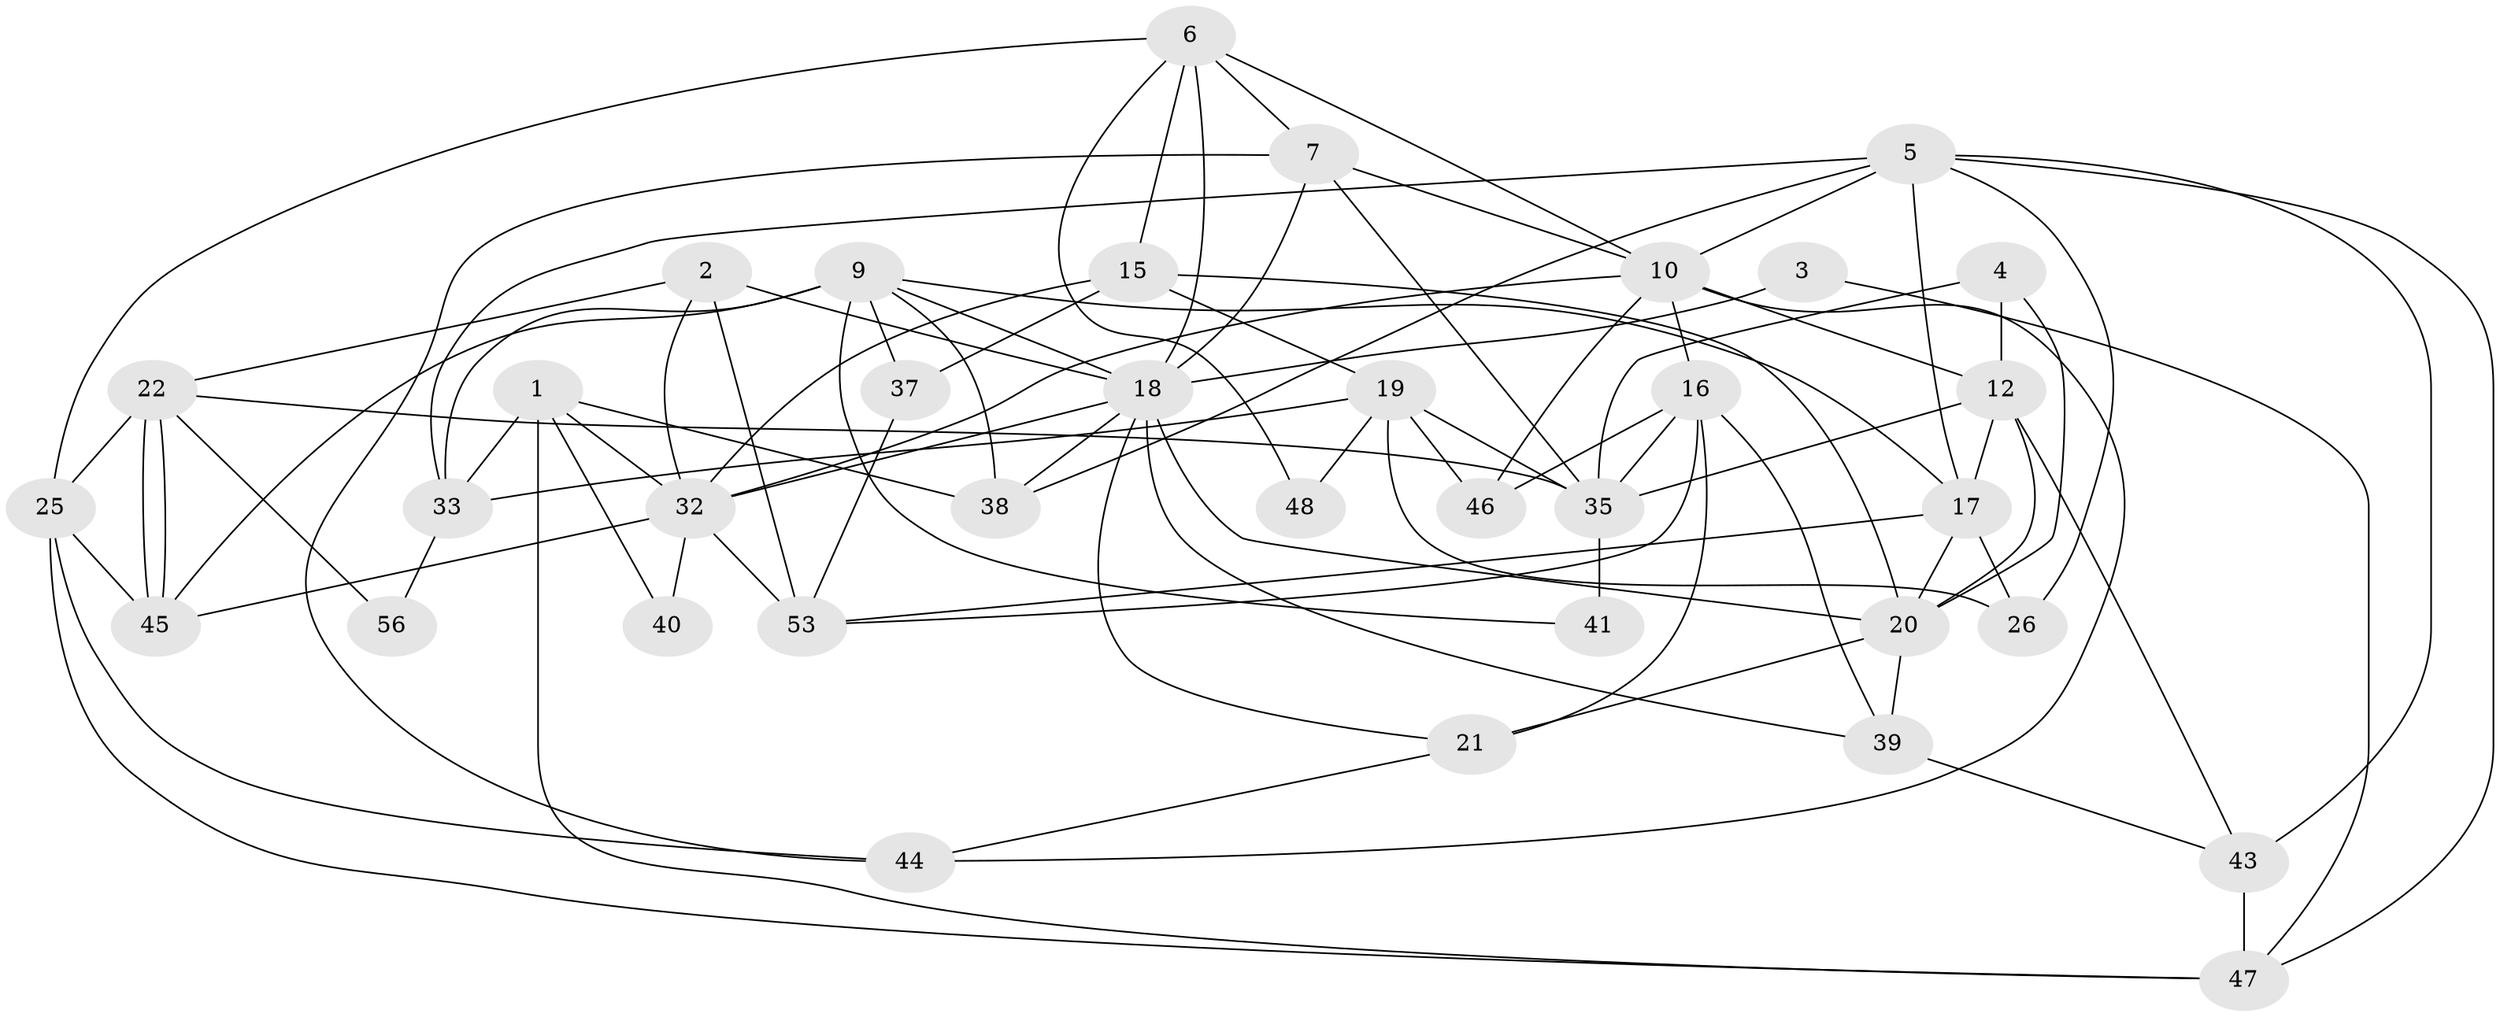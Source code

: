 // original degree distribution, {5: 0.1724137931034483, 2: 0.1206896551724138, 3: 0.3448275862068966, 6: 0.10344827586206896, 4: 0.1896551724137931, 7: 0.06896551724137931}
// Generated by graph-tools (version 1.1) at 2025/41/03/06/25 10:41:58]
// undirected, 36 vertices, 88 edges
graph export_dot {
graph [start="1"]
  node [color=gray90,style=filled];
  1;
  2 [super="+13"];
  3;
  4;
  5 [super="+55"];
  6 [super="+14"];
  7 [super="+8"];
  9 [super="+36"];
  10 [super="+11"];
  12 [super="+28"];
  15 [super="+30"];
  16 [super="+27"];
  17 [super="+29"];
  18 [super="+52"];
  19 [super="+24"];
  20 [super="+34"];
  21 [super="+23"];
  22 [super="+57"];
  25 [super="+31"];
  26;
  32 [super="+50"];
  33 [super="+42"];
  35 [super="+58"];
  37;
  38;
  39;
  40;
  41;
  43 [super="+51"];
  44;
  45;
  46;
  47 [super="+49"];
  48;
  53 [super="+54"];
  56;
  1 -- 38;
  1 -- 40;
  1 -- 47;
  1 -- 32;
  1 -- 33;
  2 -- 32;
  2 -- 18;
  2 -- 53;
  2 -- 22;
  3 -- 47;
  3 -- 18;
  4 -- 12;
  4 -- 20;
  4 -- 35;
  5 -- 38;
  5 -- 26;
  5 -- 43;
  5 -- 10;
  5 -- 33;
  5 -- 47;
  5 -- 17;
  6 -- 48;
  6 -- 10;
  6 -- 25;
  6 -- 7;
  6 -- 15;
  6 -- 18;
  7 -- 35;
  7 -- 10;
  7 -- 18;
  7 -- 44;
  9 -- 45;
  9 -- 33 [weight=2];
  9 -- 37;
  9 -- 38;
  9 -- 41;
  9 -- 17;
  9 -- 18;
  10 -- 16;
  10 -- 44;
  10 -- 32;
  10 -- 12;
  10 -- 46;
  12 -- 17;
  12 -- 35 [weight=3];
  12 -- 43;
  12 -- 20;
  15 -- 37;
  15 -- 20;
  15 -- 32;
  15 -- 19;
  16 -- 53;
  16 -- 21;
  16 -- 46;
  16 -- 35;
  16 -- 39;
  17 -- 53;
  17 -- 20;
  17 -- 26;
  18 -- 39;
  18 -- 32;
  18 -- 20;
  18 -- 21;
  18 -- 38;
  19 -- 35;
  19 -- 48;
  19 -- 33;
  19 -- 26;
  19 -- 46;
  20 -- 21;
  20 -- 39;
  21 -- 44;
  22 -- 35;
  22 -- 45;
  22 -- 45;
  22 -- 56;
  22 -- 25;
  25 -- 47;
  25 -- 44;
  25 -- 45;
  32 -- 45;
  32 -- 40;
  32 -- 53 [weight=2];
  33 -- 56;
  35 -- 41 [weight=2];
  37 -- 53;
  39 -- 43;
  43 -- 47;
}
